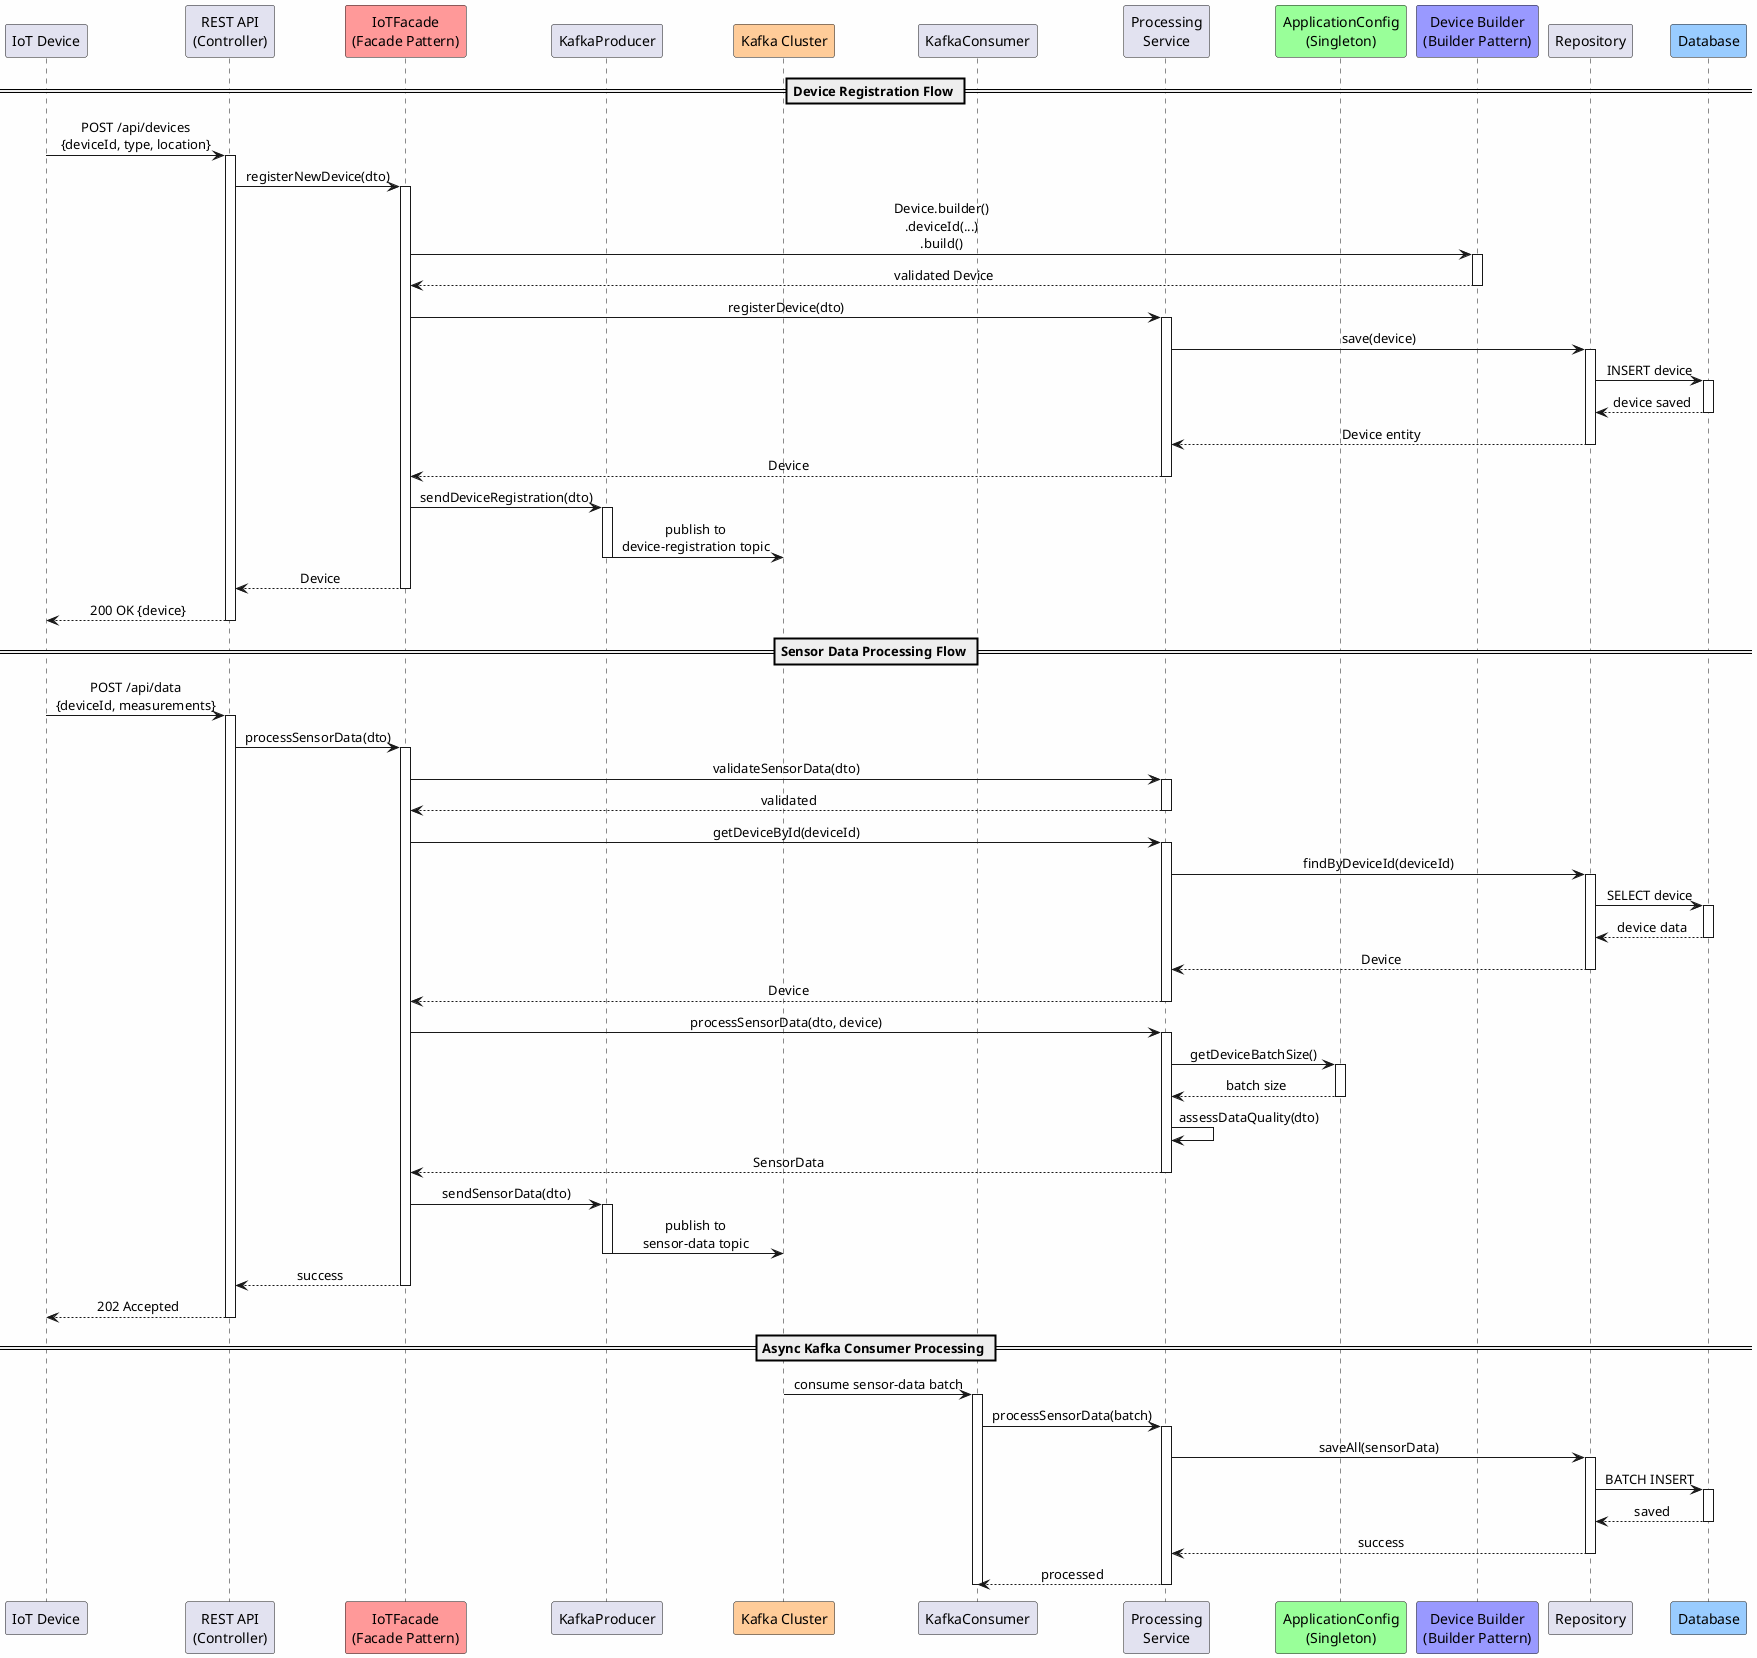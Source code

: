 @startuml IoT Data Flow
skinparam sequenceMessageAlign center
skinparam backgroundColor #FEFEFE

participant "IoT Device" as Device
participant "REST API\n(Controller)" as API
participant "IoTFacade\n(Facade Pattern)" as Facade #ff9999
participant "KafkaProducer" as Producer
participant "Kafka Cluster" as Kafka #ffcc99
participant "KafkaConsumer" as Consumer
participant "Processing\nService" as Service
participant "ApplicationConfig\n(Singleton)" as Config #99ff99
participant "Device Builder\n(Builder Pattern)" as Builder #9999ff
participant "Repository" as Repo
participant "Database" as DB #99ccff

== Device Registration Flow ==

Device -> API: POST /api/devices\n{deviceId, type, location}
activate API
API -> Facade: registerNewDevice(dto)
activate Facade
Facade -> Builder: Device.builder()\n.deviceId(...)\n.build()
activate Builder
Builder --> Facade: validated Device
deactivate Builder
Facade -> Service: registerDevice(dto)
activate Service
Service -> Repo: save(device)
activate Repo
Repo -> DB: INSERT device
activate DB
DB --> Repo: device saved
deactivate DB
Repo --> Service: Device entity
deactivate Repo
Service --> Facade: Device
deactivate Service
Facade -> Producer: sendDeviceRegistration(dto)
activate Producer
Producer -> Kafka: publish to\ndevice-registration topic
deactivate Producer
Facade --> API: Device
deactivate Facade
API --> Device: 200 OK {device}
deactivate API

== Sensor Data Processing Flow ==

Device -> API: POST /api/data\n{deviceId, measurements}
activate API
API -> Facade: processSensorData(dto)
activate Facade
Facade -> Service: validateSensorData(dto)
activate Service
Service --> Facade: validated
deactivate Service
Facade -> Service: getDeviceById(deviceId)
activate Service
Service -> Repo: findByDeviceId(deviceId)
activate Repo
Repo -> DB: SELECT device
activate DB
DB --> Repo: device data
deactivate DB
Repo --> Service: Device
deactivate Repo
Service --> Facade: Device
deactivate Service
Facade -> Service: processSensorData(dto, device)
activate Service
Service -> Config: getDeviceBatchSize()
activate Config
Config --> Service: batch size
deactivate Config
Service -> Service: assessDataQuality(dto)
Service --> Facade: SensorData
deactivate Service
Facade -> Producer: sendSensorData(dto)
activate Producer
Producer -> Kafka: publish to\nsensor-data topic
deactivate Producer
Facade --> API: success
deactivate Facade
API --> Device: 202 Accepted
deactivate API

== Async Kafka Consumer Processing ==

Kafka -> Consumer: consume sensor-data batch
activate Consumer
Consumer -> Service: processSensorData(batch)
activate Service
Service -> Repo: saveAll(sensorData)
activate Repo
Repo -> DB: BATCH INSERT
activate DB
DB --> Repo: saved
deactivate DB
Repo --> Service: success
deactivate Repo
Service --> Consumer: processed
deactivate Service
deactivate Consumer

@enduml
